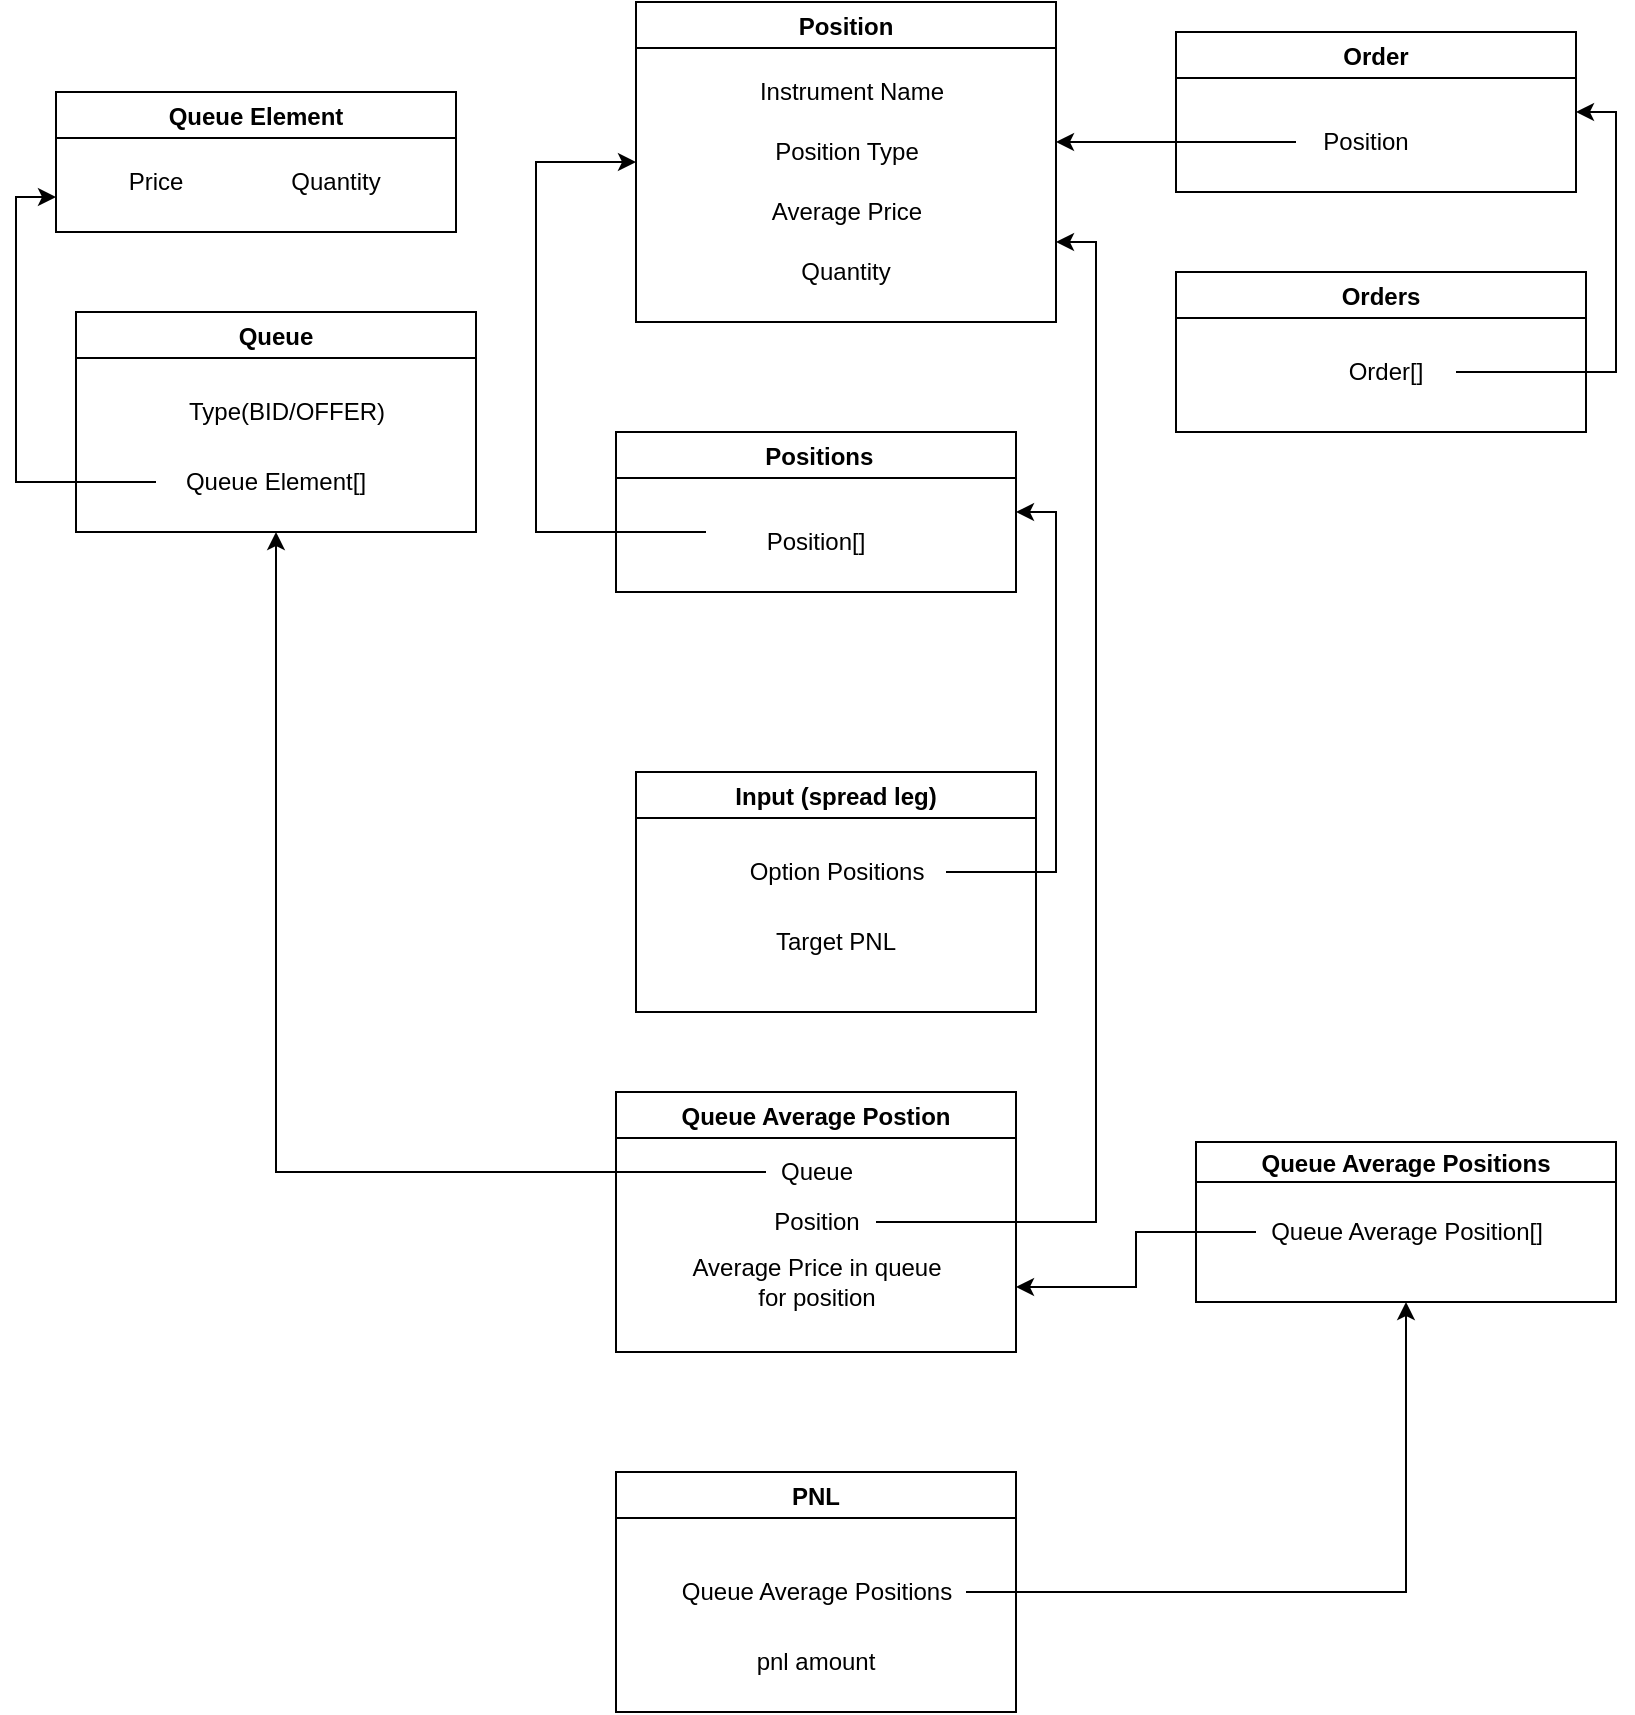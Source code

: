 <mxfile version="18.0.4" type="github">
  <diagram id="R2lEEEUBdFMjLlhIrx00" name="Page-1">
    <mxGraphModel dx="1422" dy="752" grid="1" gridSize="10" guides="1" tooltips="1" connect="1" arrows="1" fold="1" page="1" pageScale="1" pageWidth="850" pageHeight="1100" math="0" shadow="0" extFonts="Permanent Marker^https://fonts.googleapis.com/css?family=Permanent+Marker">
      <root>
        <mxCell id="0" />
        <mxCell id="1" parent="0" />
        <mxCell id="Mf9E2BSEr2ASgr69kRrI-11" value="Position" style="swimlane;fontFamily=Helvetica;shadow=0;" vertex="1" parent="1">
          <mxGeometry x="320" y="65" width="210" height="160" as="geometry" />
        </mxCell>
        <mxCell id="Mf9E2BSEr2ASgr69kRrI-15" value="Position Type" style="text;html=1;strokeColor=none;fillColor=none;align=center;verticalAlign=middle;whiteSpace=wrap;rounded=0;shadow=0;fontFamily=Helvetica;" vertex="1" parent="Mf9E2BSEr2ASgr69kRrI-11">
          <mxGeometry x="53" y="60" width="105" height="30" as="geometry" />
        </mxCell>
        <mxCell id="Mf9E2BSEr2ASgr69kRrI-18" value="Average Price" style="text;html=1;strokeColor=none;fillColor=none;align=center;verticalAlign=middle;whiteSpace=wrap;rounded=0;shadow=0;fontFamily=Helvetica;" vertex="1" parent="Mf9E2BSEr2ASgr69kRrI-11">
          <mxGeometry x="63" y="90" width="85" height="30" as="geometry" />
        </mxCell>
        <mxCell id="Mf9E2BSEr2ASgr69kRrI-19" value="Quantity" style="text;html=1;strokeColor=none;fillColor=none;align=center;verticalAlign=middle;whiteSpace=wrap;rounded=0;shadow=0;fontFamily=Helvetica;" vertex="1" parent="Mf9E2BSEr2ASgr69kRrI-11">
          <mxGeometry x="75" y="120" width="60" height="30" as="geometry" />
        </mxCell>
        <mxCell id="Mf9E2BSEr2ASgr69kRrI-59" value="Instrument Name" style="text;html=1;strokeColor=none;fillColor=none;align=center;verticalAlign=middle;whiteSpace=wrap;rounded=0;shadow=0;fontFamily=Helvetica;" vertex="1" parent="Mf9E2BSEr2ASgr69kRrI-11">
          <mxGeometry x="58" y="30" width="100" height="30" as="geometry" />
        </mxCell>
        <mxCell id="Mf9E2BSEr2ASgr69kRrI-22" value="Queue" style="swimlane;fontFamily=Helvetica;shadow=0;" vertex="1" parent="1">
          <mxGeometry x="40" y="220" width="200" height="110" as="geometry" />
        </mxCell>
        <mxCell id="Mf9E2BSEr2ASgr69kRrI-27" value="Type(BID/OFFER)" style="text;html=1;align=center;verticalAlign=middle;resizable=0;points=[];autosize=1;strokeColor=none;fillColor=none;fontFamily=Helvetica;" vertex="1" parent="Mf9E2BSEr2ASgr69kRrI-22">
          <mxGeometry x="50" y="40" width="110" height="20" as="geometry" />
        </mxCell>
        <mxCell id="Mf9E2BSEr2ASgr69kRrI-30" value="Queue Element[]" style="text;html=1;strokeColor=none;fillColor=none;align=center;verticalAlign=middle;whiteSpace=wrap;rounded=0;shadow=0;fontFamily=Helvetica;" vertex="1" parent="Mf9E2BSEr2ASgr69kRrI-22">
          <mxGeometry x="40" y="70" width="120" height="30" as="geometry" />
        </mxCell>
        <mxCell id="Mf9E2BSEr2ASgr69kRrI-31" value="Queue Element" style="swimlane;shadow=0;fontFamily=Helvetica;" vertex="1" parent="1">
          <mxGeometry x="30" y="110" width="200" height="70" as="geometry" />
        </mxCell>
        <mxCell id="Mf9E2BSEr2ASgr69kRrI-33" value="Price" style="text;html=1;strokeColor=none;fillColor=none;align=center;verticalAlign=middle;whiteSpace=wrap;rounded=0;shadow=0;fontFamily=Helvetica;" vertex="1" parent="Mf9E2BSEr2ASgr69kRrI-31">
          <mxGeometry x="20" y="30" width="60" height="30" as="geometry" />
        </mxCell>
        <mxCell id="Mf9E2BSEr2ASgr69kRrI-34" value="Quantity" style="text;html=1;strokeColor=none;fillColor=none;align=center;verticalAlign=middle;whiteSpace=wrap;rounded=0;shadow=0;fontFamily=Helvetica;" vertex="1" parent="Mf9E2BSEr2ASgr69kRrI-31">
          <mxGeometry x="110" y="30" width="60" height="30" as="geometry" />
        </mxCell>
        <mxCell id="Mf9E2BSEr2ASgr69kRrI-37" value="Order" style="swimlane;shadow=0;fontFamily=Helvetica;" vertex="1" parent="1">
          <mxGeometry x="590" y="80" width="200" height="80" as="geometry" />
        </mxCell>
        <mxCell id="Mf9E2BSEr2ASgr69kRrI-38" value="Position" style="text;html=1;strokeColor=none;fillColor=none;align=center;verticalAlign=middle;whiteSpace=wrap;rounded=0;shadow=0;fontFamily=Helvetica;" vertex="1" parent="Mf9E2BSEr2ASgr69kRrI-37">
          <mxGeometry x="60" y="40" width="70" height="30" as="geometry" />
        </mxCell>
        <mxCell id="Mf9E2BSEr2ASgr69kRrI-40" value="Orders" style="swimlane;shadow=0;fontFamily=Helvetica;" vertex="1" parent="1">
          <mxGeometry x="590" y="200" width="205" height="80" as="geometry" />
        </mxCell>
        <mxCell id="Mf9E2BSEr2ASgr69kRrI-42" value="Order[]" style="text;html=1;strokeColor=none;fillColor=none;align=center;verticalAlign=middle;whiteSpace=wrap;rounded=0;shadow=0;fontFamily=Helvetica;" vertex="1" parent="Mf9E2BSEr2ASgr69kRrI-40">
          <mxGeometry x="70" y="35" width="70" height="30" as="geometry" />
        </mxCell>
        <mxCell id="Mf9E2BSEr2ASgr69kRrI-44" value="Input (spread leg)" style="swimlane;shadow=0;fontFamily=Helvetica;" vertex="1" parent="1">
          <mxGeometry x="320" y="450" width="200" height="120" as="geometry" />
        </mxCell>
        <mxCell id="Mf9E2BSEr2ASgr69kRrI-55" value="Option Positions" style="text;html=1;align=center;verticalAlign=middle;resizable=0;points=[];autosize=1;strokeColor=none;fillColor=none;fontFamily=Helvetica;" vertex="1" parent="Mf9E2BSEr2ASgr69kRrI-44">
          <mxGeometry x="45" y="40" width="110" height="20" as="geometry" />
        </mxCell>
        <mxCell id="Mf9E2BSEr2ASgr69kRrI-57" value="Target PNL" style="text;html=1;strokeColor=none;fillColor=none;align=center;verticalAlign=middle;whiteSpace=wrap;rounded=0;shadow=0;fontFamily=Helvetica;" vertex="1" parent="Mf9E2BSEr2ASgr69kRrI-44">
          <mxGeometry x="60" y="70" width="80" height="30" as="geometry" />
        </mxCell>
        <mxCell id="Mf9E2BSEr2ASgr69kRrI-45" style="edgeStyle=orthogonalEdgeStyle;rounded=0;orthogonalLoop=1;jettySize=auto;html=1;entryX=0;entryY=0.75;entryDx=0;entryDy=0;fontFamily=Helvetica;" edge="1" parent="1" source="Mf9E2BSEr2ASgr69kRrI-30" target="Mf9E2BSEr2ASgr69kRrI-31">
          <mxGeometry relative="1" as="geometry">
            <Array as="points">
              <mxPoint x="10" y="305" />
              <mxPoint x="10" y="163" />
            </Array>
          </mxGeometry>
        </mxCell>
        <mxCell id="Mf9E2BSEr2ASgr69kRrI-47" value=" Positions" style="swimlane;shadow=0;fontFamily=Helvetica;" vertex="1" parent="1">
          <mxGeometry x="310" y="280" width="200" height="80" as="geometry" />
        </mxCell>
        <mxCell id="Mf9E2BSEr2ASgr69kRrI-48" value="Position[]" style="text;html=1;strokeColor=none;fillColor=none;align=center;verticalAlign=middle;whiteSpace=wrap;rounded=0;shadow=0;fontFamily=Helvetica;" vertex="1" parent="Mf9E2BSEr2ASgr69kRrI-47">
          <mxGeometry x="45" y="40" width="110" height="30" as="geometry" />
        </mxCell>
        <mxCell id="Mf9E2BSEr2ASgr69kRrI-49" style="edgeStyle=orthogonalEdgeStyle;rounded=0;orthogonalLoop=1;jettySize=auto;html=1;entryX=0;entryY=0.5;entryDx=0;entryDy=0;fontFamily=Helvetica;" edge="1" parent="1" source="Mf9E2BSEr2ASgr69kRrI-48" target="Mf9E2BSEr2ASgr69kRrI-11">
          <mxGeometry relative="1" as="geometry">
            <Array as="points">
              <mxPoint x="270" y="330" />
              <mxPoint x="270" y="145" />
            </Array>
          </mxGeometry>
        </mxCell>
        <mxCell id="Mf9E2BSEr2ASgr69kRrI-52" style="edgeStyle=orthogonalEdgeStyle;rounded=0;orthogonalLoop=1;jettySize=auto;html=1;fontFamily=Helvetica;" edge="1" parent="1" source="Mf9E2BSEr2ASgr69kRrI-38">
          <mxGeometry relative="1" as="geometry">
            <mxPoint x="530" y="135" as="targetPoint" />
          </mxGeometry>
        </mxCell>
        <mxCell id="Mf9E2BSEr2ASgr69kRrI-53" style="edgeStyle=orthogonalEdgeStyle;rounded=0;orthogonalLoop=1;jettySize=auto;html=1;exitX=1;exitY=0.5;exitDx=0;exitDy=0;entryX=1;entryY=0.5;entryDx=0;entryDy=0;fontFamily=Helvetica;" edge="1" parent="1" source="Mf9E2BSEr2ASgr69kRrI-42" target="Mf9E2BSEr2ASgr69kRrI-37">
          <mxGeometry relative="1" as="geometry">
            <Array as="points">
              <mxPoint x="810" y="250" />
              <mxPoint x="810" y="120" />
            </Array>
          </mxGeometry>
        </mxCell>
        <mxCell id="Mf9E2BSEr2ASgr69kRrI-58" style="edgeStyle=orthogonalEdgeStyle;rounded=0;orthogonalLoop=1;jettySize=auto;html=1;entryX=1;entryY=0.5;entryDx=0;entryDy=0;fontFamily=Helvetica;" edge="1" parent="1" source="Mf9E2BSEr2ASgr69kRrI-55" target="Mf9E2BSEr2ASgr69kRrI-47">
          <mxGeometry relative="1" as="geometry">
            <Array as="points">
              <mxPoint x="530" y="500" />
              <mxPoint x="530" y="320" />
            </Array>
          </mxGeometry>
        </mxCell>
        <mxCell id="Mf9E2BSEr2ASgr69kRrI-62" value="Queue Average Postion" style="swimlane;shadow=0;fontFamily=Helvetica;" vertex="1" parent="1">
          <mxGeometry x="310" y="610" width="200" height="130" as="geometry" />
        </mxCell>
        <mxCell id="Mf9E2BSEr2ASgr69kRrI-63" value="Queue" style="text;html=1;align=center;verticalAlign=middle;resizable=0;points=[];autosize=1;strokeColor=none;fillColor=none;fontFamily=Helvetica;" vertex="1" parent="Mf9E2BSEr2ASgr69kRrI-62">
          <mxGeometry x="75" y="30" width="50" height="20" as="geometry" />
        </mxCell>
        <mxCell id="Mf9E2BSEr2ASgr69kRrI-65" value="Position" style="text;html=1;align=center;verticalAlign=middle;resizable=0;points=[];autosize=1;strokeColor=none;fillColor=none;fontFamily=Helvetica;" vertex="1" parent="Mf9E2BSEr2ASgr69kRrI-62">
          <mxGeometry x="70" y="55" width="60" height="20" as="geometry" />
        </mxCell>
        <mxCell id="Mf9E2BSEr2ASgr69kRrI-67" value="Average Price in queue for position" style="text;html=1;strokeColor=none;fillColor=none;align=center;verticalAlign=middle;whiteSpace=wrap;rounded=0;shadow=0;fontFamily=Helvetica;" vertex="1" parent="Mf9E2BSEr2ASgr69kRrI-62">
          <mxGeometry x="32.5" y="80" width="135" height="30" as="geometry" />
        </mxCell>
        <mxCell id="Mf9E2BSEr2ASgr69kRrI-64" style="edgeStyle=orthogonalEdgeStyle;rounded=0;orthogonalLoop=1;jettySize=auto;html=1;entryX=0.5;entryY=1;entryDx=0;entryDy=0;fontFamily=Helvetica;" edge="1" parent="1" source="Mf9E2BSEr2ASgr69kRrI-63" target="Mf9E2BSEr2ASgr69kRrI-22">
          <mxGeometry relative="1" as="geometry" />
        </mxCell>
        <mxCell id="Mf9E2BSEr2ASgr69kRrI-66" style="edgeStyle=orthogonalEdgeStyle;rounded=0;orthogonalLoop=1;jettySize=auto;html=1;entryX=1;entryY=0.75;entryDx=0;entryDy=0;fontFamily=Helvetica;" edge="1" parent="1" source="Mf9E2BSEr2ASgr69kRrI-65" target="Mf9E2BSEr2ASgr69kRrI-11">
          <mxGeometry relative="1" as="geometry">
            <Array as="points">
              <mxPoint x="550" y="675" />
              <mxPoint x="550" y="185" />
            </Array>
          </mxGeometry>
        </mxCell>
        <mxCell id="Mf9E2BSEr2ASgr69kRrI-68" value="PNL" style="swimlane;shadow=0;fontFamily=Helvetica;startSize=23;" vertex="1" parent="1">
          <mxGeometry x="310" y="800" width="200" height="120" as="geometry" />
        </mxCell>
        <mxCell id="Mf9E2BSEr2ASgr69kRrI-69" value="Queue Average Positions" style="text;html=1;align=center;verticalAlign=middle;resizable=0;points=[];autosize=1;strokeColor=none;fillColor=none;fontFamily=Helvetica;" vertex="1" parent="Mf9E2BSEr2ASgr69kRrI-68">
          <mxGeometry x="25" y="50" width="150" height="20" as="geometry" />
        </mxCell>
        <mxCell id="Mf9E2BSEr2ASgr69kRrI-76" value="pnl amount" style="text;html=1;strokeColor=none;fillColor=none;align=center;verticalAlign=middle;whiteSpace=wrap;rounded=0;shadow=0;fontFamily=Helvetica;" vertex="1" parent="Mf9E2BSEr2ASgr69kRrI-68">
          <mxGeometry x="60" y="80" width="80" height="30" as="geometry" />
        </mxCell>
        <mxCell id="Mf9E2BSEr2ASgr69kRrI-71" value="Queue Average Positions" style="swimlane;shadow=0;fontFamily=Helvetica;startSize=20;" vertex="1" parent="1">
          <mxGeometry x="600" y="635" width="210" height="80" as="geometry" />
        </mxCell>
        <mxCell id="Mf9E2BSEr2ASgr69kRrI-72" value="Queue Average Position[]" style="text;html=1;align=center;verticalAlign=middle;resizable=0;points=[];autosize=1;strokeColor=none;fillColor=none;fontFamily=Helvetica;" vertex="1" parent="Mf9E2BSEr2ASgr69kRrI-71">
          <mxGeometry x="30" y="35" width="150" height="20" as="geometry" />
        </mxCell>
        <mxCell id="Mf9E2BSEr2ASgr69kRrI-73" style="edgeStyle=orthogonalEdgeStyle;rounded=0;orthogonalLoop=1;jettySize=auto;html=1;entryX=1;entryY=0.75;entryDx=0;entryDy=0;fontFamily=Helvetica;" edge="1" parent="1" source="Mf9E2BSEr2ASgr69kRrI-72" target="Mf9E2BSEr2ASgr69kRrI-62">
          <mxGeometry relative="1" as="geometry" />
        </mxCell>
        <mxCell id="Mf9E2BSEr2ASgr69kRrI-74" style="edgeStyle=orthogonalEdgeStyle;rounded=0;orthogonalLoop=1;jettySize=auto;html=1;entryX=0.5;entryY=1;entryDx=0;entryDy=0;fontFamily=Helvetica;" edge="1" parent="1" source="Mf9E2BSEr2ASgr69kRrI-69" target="Mf9E2BSEr2ASgr69kRrI-71">
          <mxGeometry relative="1" as="geometry" />
        </mxCell>
      </root>
    </mxGraphModel>
  </diagram>
</mxfile>
